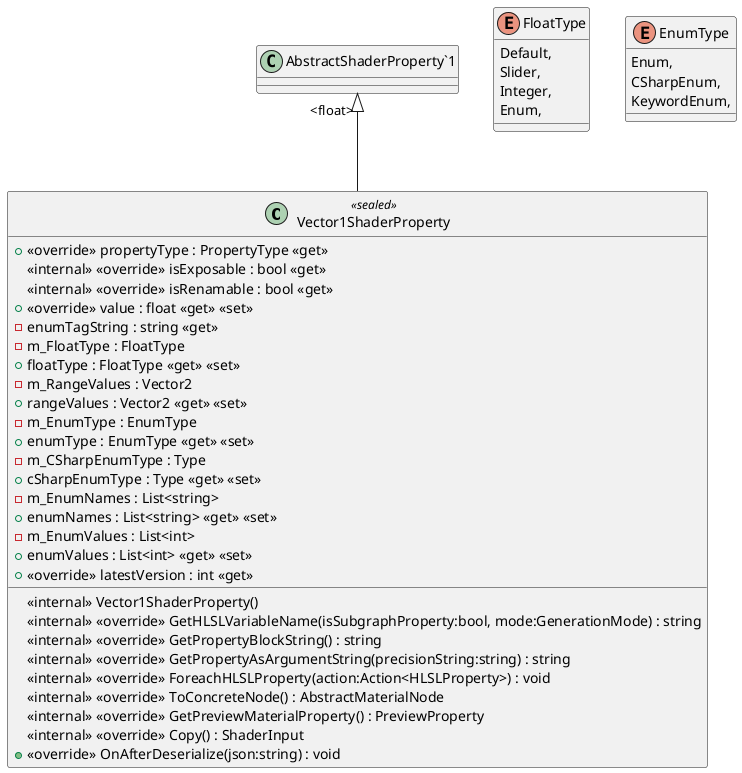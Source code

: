 @startuml
class Vector1ShaderProperty <<sealed>> {
    <<internal>> Vector1ShaderProperty()
    + <<override>> propertyType : PropertyType <<get>>
    <<internal>> <<override>> isExposable : bool <<get>>
    <<internal>> <<override>> isRenamable : bool <<get>>
    + <<override>> value : float <<get>> <<set>>
    - enumTagString : string <<get>>
    <<internal>> <<override>> GetHLSLVariableName(isSubgraphProperty:bool, mode:GenerationMode) : string
    <<internal>> <<override>> GetPropertyBlockString() : string
    <<internal>> <<override>> GetPropertyAsArgumentString(precisionString:string) : string
    <<internal>> <<override>> ForeachHLSLProperty(action:Action<HLSLProperty>) : void
    - m_FloatType : FloatType
    + floatType : FloatType <<get>> <<set>>
    - m_RangeValues : Vector2
    + rangeValues : Vector2 <<get>> <<set>>
    - m_EnumType : EnumType
    + enumType : EnumType <<get>> <<set>>
    - m_CSharpEnumType : Type
    + cSharpEnumType : Type <<get>> <<set>>
    - m_EnumNames : List<string>
    + enumNames : List<string> <<get>> <<set>>
    - m_EnumValues : List<int>
    + enumValues : List<int> <<get>> <<set>>
    <<internal>> <<override>> ToConcreteNode() : AbstractMaterialNode
    <<internal>> <<override>> GetPreviewMaterialProperty() : PreviewProperty
    <<internal>> <<override>> Copy() : ShaderInput
    + <<override>> latestVersion : int <<get>>
    + <<override>> OnAfterDeserialize(json:string) : void
}
enum FloatType {
    Default,
    Slider,
    Integer,
    Enum,
}
enum EnumType {
    Enum,
    CSharpEnum,
    KeywordEnum,
}
"AbstractShaderProperty`1" "<float>" <|-- Vector1ShaderProperty
@enduml
